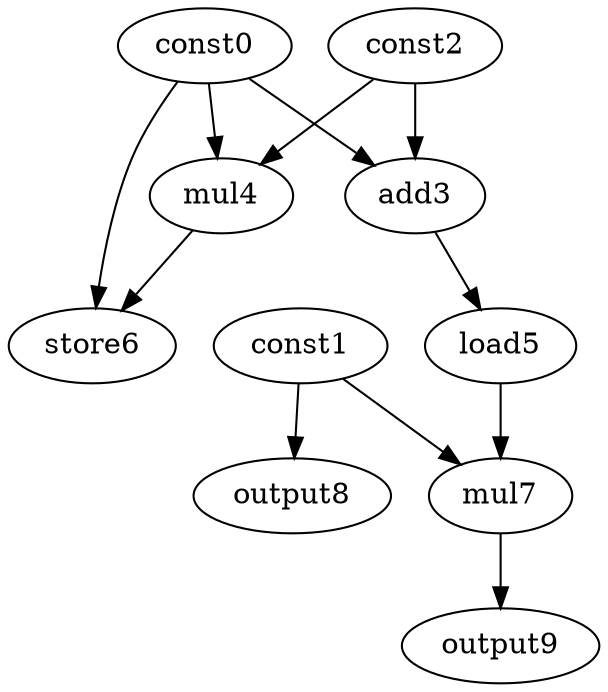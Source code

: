 digraph G { 
const0[opcode=const]; 
const1[opcode=const]; 
const2[opcode=const]; 
add3[opcode=add]; 
mul4[opcode=mul]; 
load5[opcode=load]; 
store6[opcode=store]; 
mul7[opcode=mul]; 
output8[opcode=output]; 
output9[opcode=output]; 
const0->add3[operand=0];
const2->add3[operand=1];
const0->mul4[operand=0];
const2->mul4[operand=1];
const1->output8[operand=0];
add3->load5[operand=0];
const0->store6[operand=0];
mul4->store6[operand=1];
const1->mul7[operand=0];
load5->mul7[operand=1];
mul7->output9[operand=0];
}

